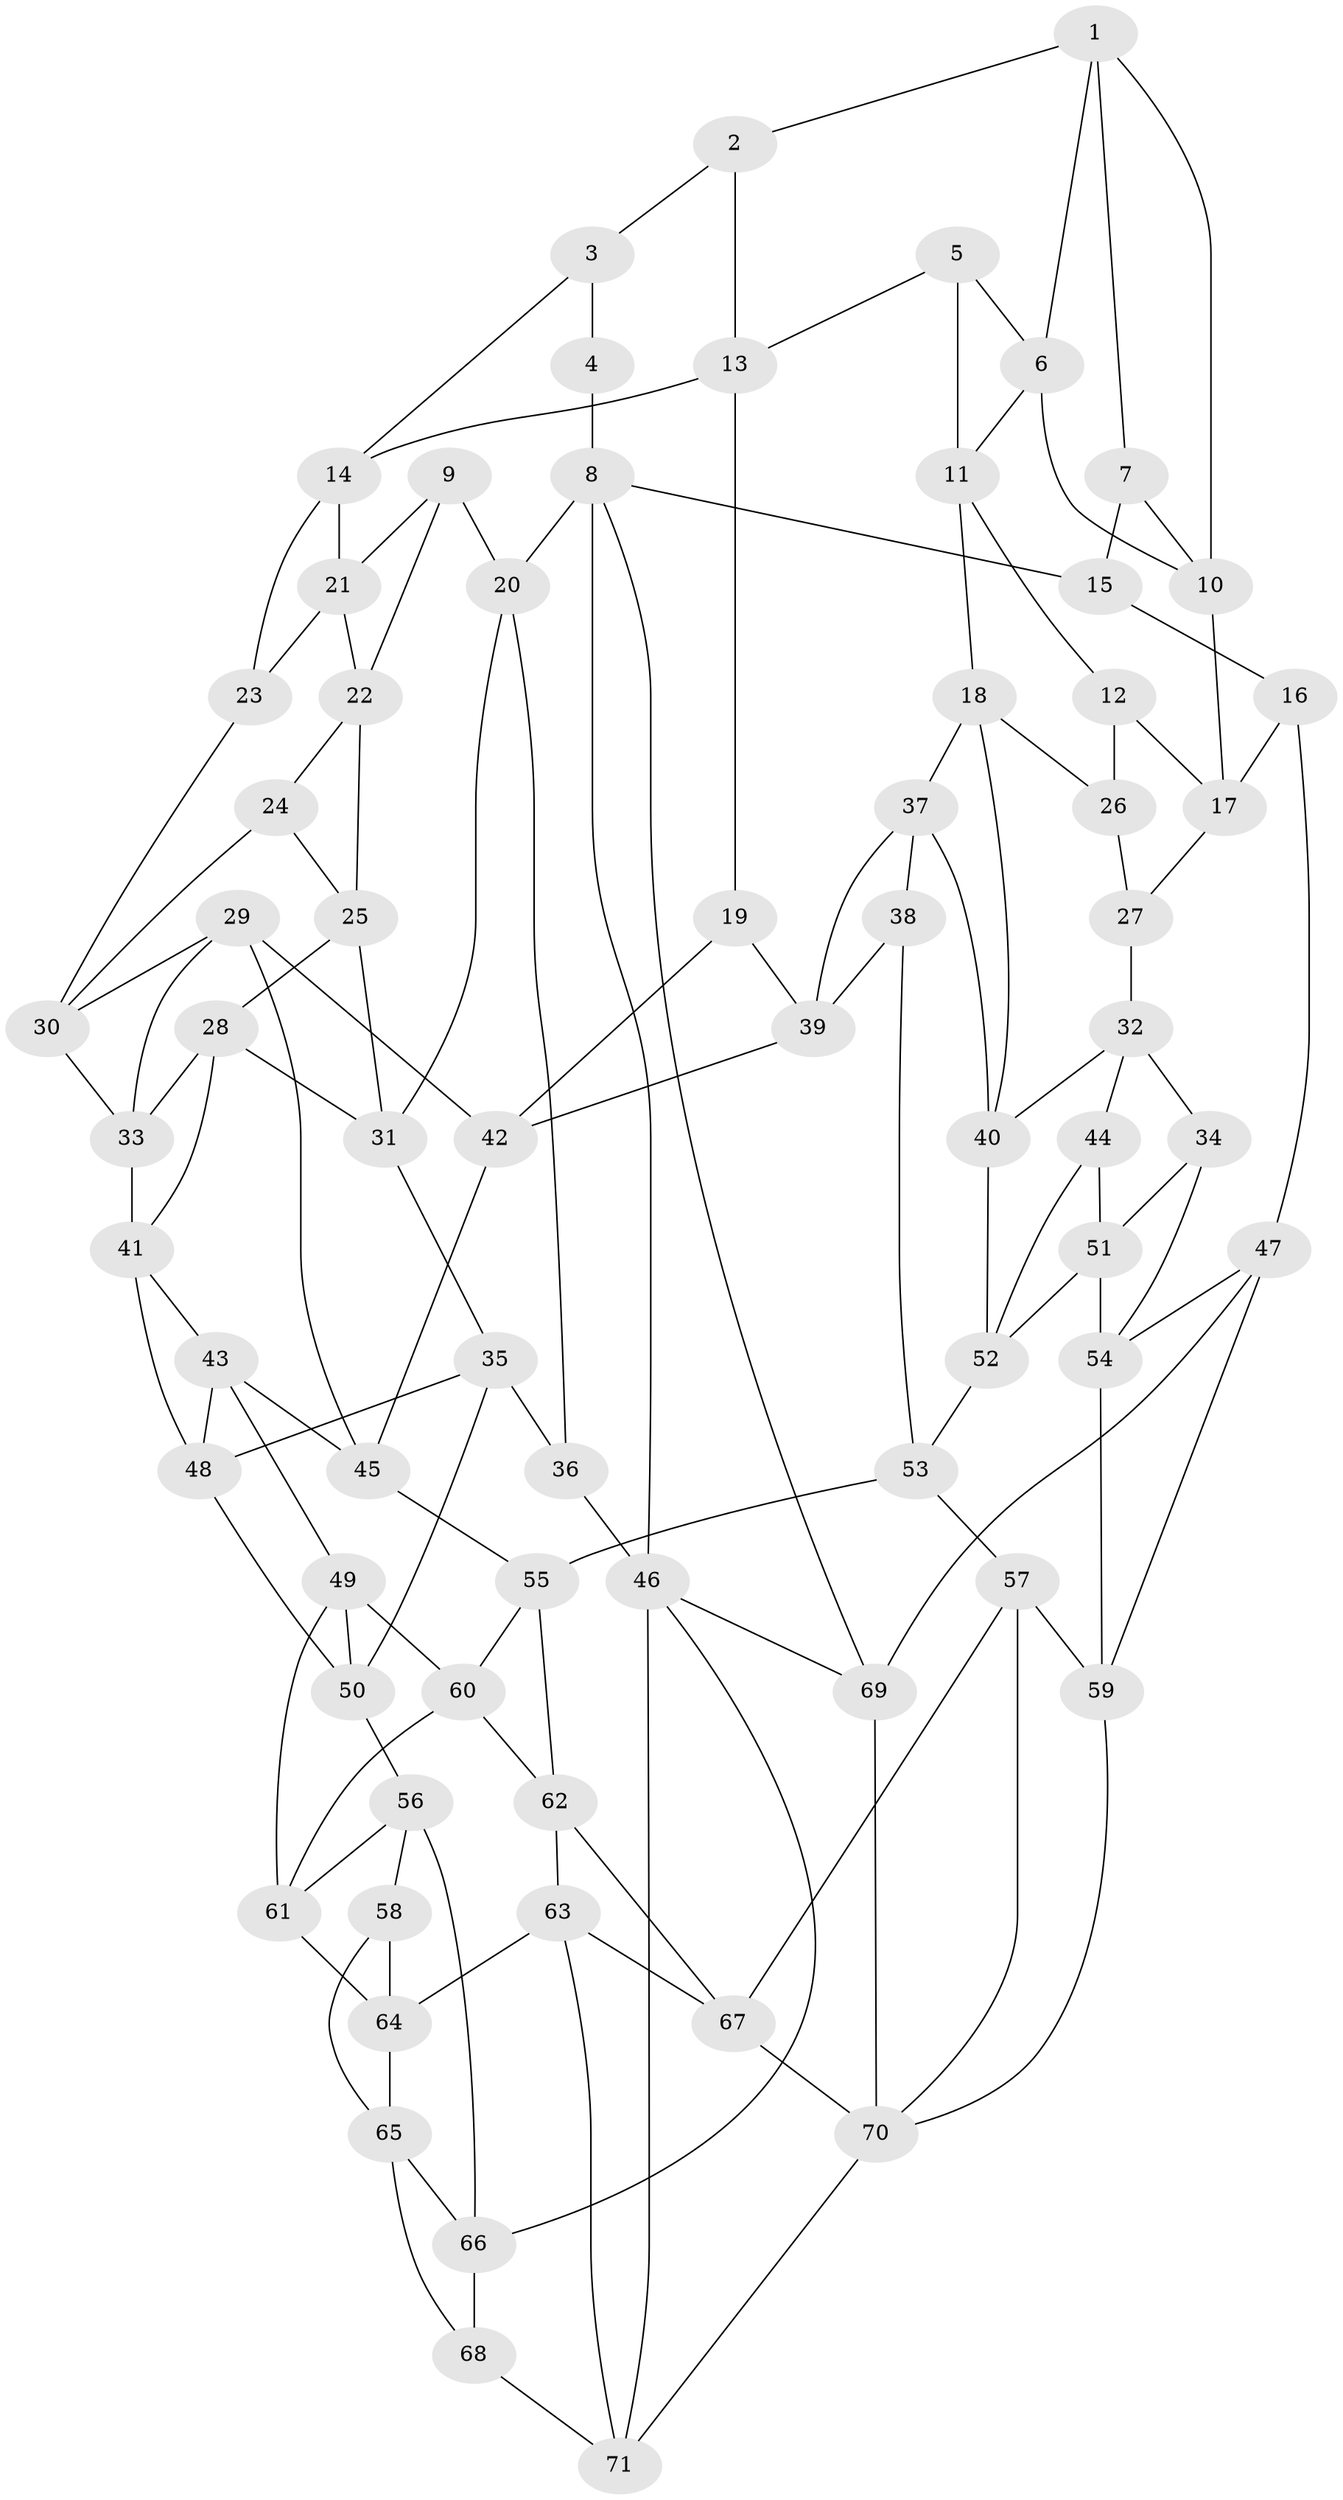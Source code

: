 // original degree distribution, {3: 0.014084507042253521, 4: 0.2323943661971831, 5: 0.5352112676056338, 6: 0.21830985915492956}
// Generated by graph-tools (version 1.1) at 2025/03/03/09/25 03:03:25]
// undirected, 71 vertices, 133 edges
graph export_dot {
graph [start="1"]
  node [color=gray90,style=filled];
  1;
  2;
  3;
  4;
  5;
  6;
  7;
  8;
  9;
  10;
  11;
  12;
  13;
  14;
  15;
  16;
  17;
  18;
  19;
  20;
  21;
  22;
  23;
  24;
  25;
  26;
  27;
  28;
  29;
  30;
  31;
  32;
  33;
  34;
  35;
  36;
  37;
  38;
  39;
  40;
  41;
  42;
  43;
  44;
  45;
  46;
  47;
  48;
  49;
  50;
  51;
  52;
  53;
  54;
  55;
  56;
  57;
  58;
  59;
  60;
  61;
  62;
  63;
  64;
  65;
  66;
  67;
  68;
  69;
  70;
  71;
  1 -- 2 [weight=1.0];
  1 -- 6 [weight=1.0];
  1 -- 7 [weight=1.0];
  1 -- 10 [weight=1.0];
  2 -- 3 [weight=1.0];
  2 -- 13 [weight=1.0];
  3 -- 4 [weight=1.0];
  3 -- 14 [weight=1.0];
  4 -- 8 [weight=1.0];
  5 -- 6 [weight=1.0];
  5 -- 11 [weight=1.0];
  5 -- 13 [weight=1.0];
  6 -- 10 [weight=1.0];
  6 -- 11 [weight=1.0];
  7 -- 10 [weight=1.0];
  7 -- 15 [weight=2.0];
  8 -- 15 [weight=1.0];
  8 -- 20 [weight=2.0];
  8 -- 46 [weight=1.0];
  8 -- 69 [weight=1.0];
  9 -- 20 [weight=1.0];
  9 -- 21 [weight=1.0];
  9 -- 22 [weight=1.0];
  10 -- 17 [weight=1.0];
  11 -- 12 [weight=1.0];
  11 -- 18 [weight=1.0];
  12 -- 17 [weight=1.0];
  12 -- 26 [weight=1.0];
  13 -- 14 [weight=1.0];
  13 -- 19 [weight=1.0];
  14 -- 21 [weight=1.0];
  14 -- 23 [weight=1.0];
  15 -- 16 [weight=1.0];
  16 -- 17 [weight=1.0];
  16 -- 47 [weight=1.0];
  17 -- 27 [weight=1.0];
  18 -- 26 [weight=1.0];
  18 -- 37 [weight=1.0];
  18 -- 40 [weight=1.0];
  19 -- 39 [weight=1.0];
  19 -- 42 [weight=1.0];
  20 -- 31 [weight=1.0];
  20 -- 36 [weight=1.0];
  21 -- 22 [weight=1.0];
  21 -- 23 [weight=1.0];
  22 -- 24 [weight=1.0];
  22 -- 25 [weight=1.0];
  23 -- 30 [weight=1.0];
  24 -- 25 [weight=1.0];
  24 -- 30 [weight=1.0];
  25 -- 28 [weight=1.0];
  25 -- 31 [weight=1.0];
  26 -- 27 [weight=2.0];
  27 -- 32 [weight=1.0];
  28 -- 31 [weight=1.0];
  28 -- 33 [weight=1.0];
  28 -- 41 [weight=1.0];
  29 -- 30 [weight=1.0];
  29 -- 33 [weight=1.0];
  29 -- 42 [weight=1.0];
  29 -- 45 [weight=1.0];
  30 -- 33 [weight=1.0];
  31 -- 35 [weight=1.0];
  32 -- 34 [weight=1.0];
  32 -- 40 [weight=1.0];
  32 -- 44 [weight=1.0];
  33 -- 41 [weight=1.0];
  34 -- 51 [weight=1.0];
  34 -- 54 [weight=1.0];
  35 -- 36 [weight=1.0];
  35 -- 48 [weight=1.0];
  35 -- 50 [weight=1.0];
  36 -- 46 [weight=1.0];
  37 -- 38 [weight=1.0];
  37 -- 39 [weight=1.0];
  37 -- 40 [weight=1.0];
  38 -- 39 [weight=1.0];
  38 -- 53 [weight=1.0];
  39 -- 42 [weight=1.0];
  40 -- 52 [weight=1.0];
  41 -- 43 [weight=1.0];
  41 -- 48 [weight=1.0];
  42 -- 45 [weight=1.0];
  43 -- 45 [weight=1.0];
  43 -- 48 [weight=1.0];
  43 -- 49 [weight=1.0];
  44 -- 51 [weight=2.0];
  44 -- 52 [weight=1.0];
  45 -- 55 [weight=1.0];
  46 -- 66 [weight=1.0];
  46 -- 69 [weight=1.0];
  46 -- 71 [weight=1.0];
  47 -- 54 [weight=1.0];
  47 -- 59 [weight=1.0];
  47 -- 69 [weight=1.0];
  48 -- 50 [weight=1.0];
  49 -- 50 [weight=1.0];
  49 -- 60 [weight=1.0];
  49 -- 61 [weight=1.0];
  50 -- 56 [weight=1.0];
  51 -- 52 [weight=1.0];
  51 -- 54 [weight=1.0];
  52 -- 53 [weight=1.0];
  53 -- 55 [weight=1.0];
  53 -- 57 [weight=1.0];
  54 -- 59 [weight=1.0];
  55 -- 60 [weight=1.0];
  55 -- 62 [weight=1.0];
  56 -- 58 [weight=1.0];
  56 -- 61 [weight=1.0];
  56 -- 66 [weight=1.0];
  57 -- 59 [weight=1.0];
  57 -- 67 [weight=1.0];
  57 -- 70 [weight=1.0];
  58 -- 64 [weight=1.0];
  58 -- 65 [weight=1.0];
  59 -- 70 [weight=1.0];
  60 -- 61 [weight=1.0];
  60 -- 62 [weight=1.0];
  61 -- 64 [weight=1.0];
  62 -- 63 [weight=1.0];
  62 -- 67 [weight=1.0];
  63 -- 64 [weight=1.0];
  63 -- 67 [weight=1.0];
  63 -- 71 [weight=1.0];
  64 -- 65 [weight=1.0];
  65 -- 66 [weight=1.0];
  65 -- 68 [weight=1.0];
  66 -- 68 [weight=1.0];
  67 -- 70 [weight=1.0];
  68 -- 71 [weight=1.0];
  69 -- 70 [weight=2.0];
  70 -- 71 [weight=1.0];
}
